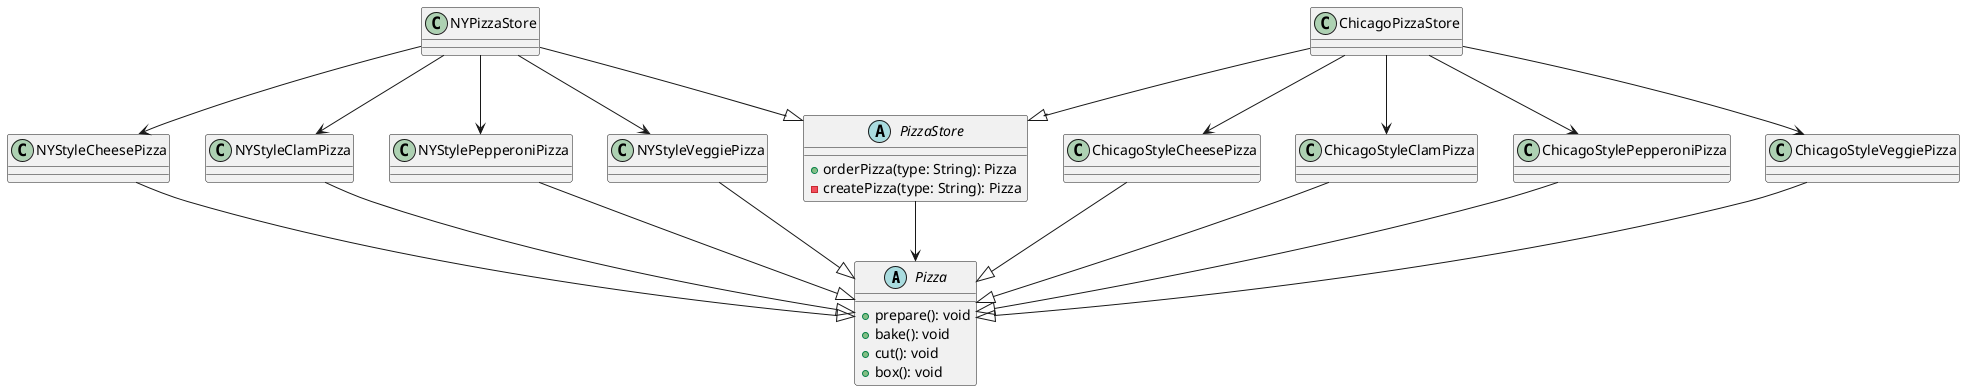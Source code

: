 @startuml
'https://plantuml.com/class-diagram

abstract class Pizza {
    +prepare(): void
    +bake(): void
    +cut(): void
    +box(): void
}

class NYStyleCheesePizza
class NYStyleClamPizza
class NYStylePepperoniPizza
class NYStyleVeggiePizza

class ChicagoStyleCheesePizza
class ChicagoStyleClamPizza
class ChicagoStylePepperoniPizza
class ChicagoStyleVeggiePizza

abstract class PizzaStore {
    +orderPizza(type: String): Pizza
    -createPizza(type: String): Pizza
}

class NYPizzaStore
class ChicagoPizzaStore

NYStyleCheesePizza --|> Pizza
NYStyleClamPizza --|> Pizza
NYStylePepperoniPizza --|> Pizza
NYStyleVeggiePizza --|> Pizza

ChicagoStyleCheesePizza --|> Pizza
ChicagoStyleClamPizza --|> Pizza
ChicagoStylePepperoniPizza --|> Pizza
ChicagoStyleVeggiePizza --|> Pizza

NYPizzaStore --|> PizzaStore
ChicagoPizzaStore --|> PizzaStore

NYPizzaStore --> NYStyleCheesePizza
NYPizzaStore --> NYStyleClamPizza
NYPizzaStore --> NYStylePepperoniPizza
NYPizzaStore --> NYStyleVeggiePizza

ChicagoPizzaStore --> ChicagoStyleCheesePizza
ChicagoPizzaStore --> ChicagoStyleClamPizza
ChicagoPizzaStore --> ChicagoStylePepperoniPizza
ChicagoPizzaStore --> ChicagoStyleVeggiePizza

PizzaStore --> Pizza








@enduml